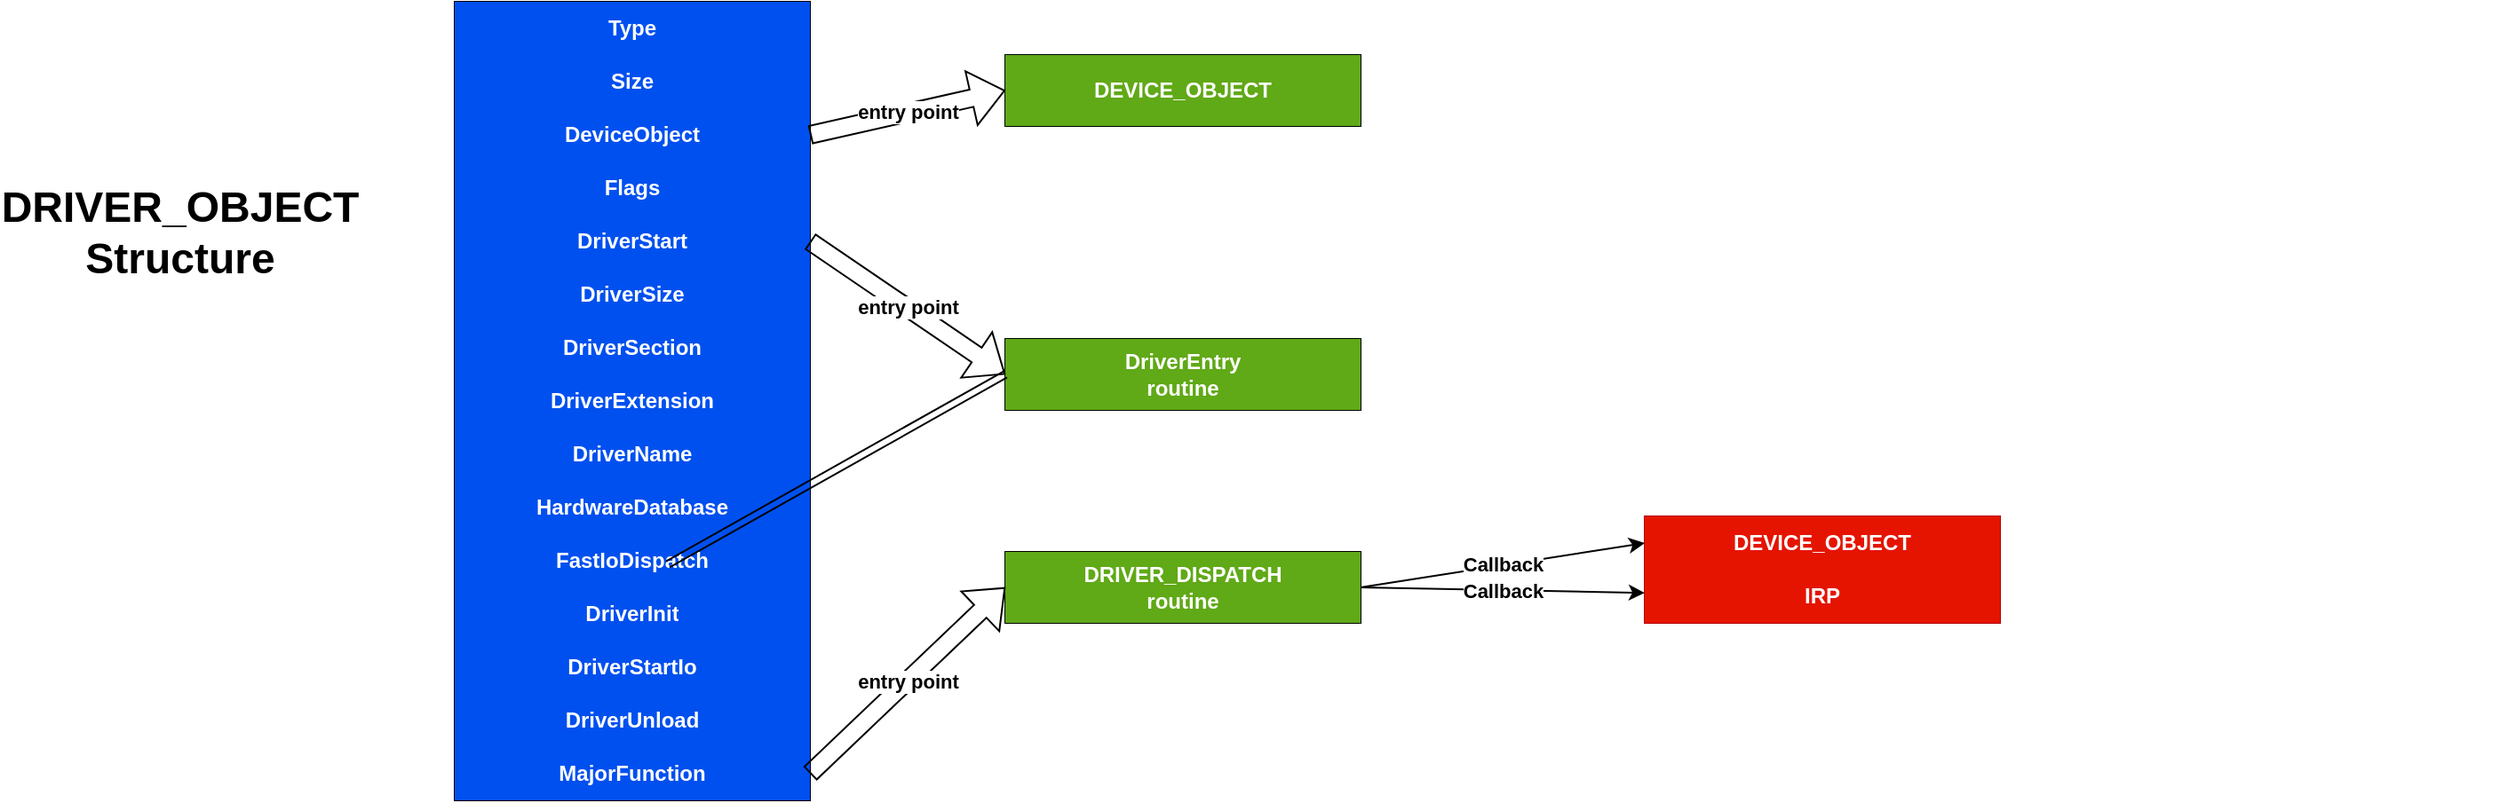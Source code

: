 <mxfile version="13.8.8" type="device"><diagram name="Page-1" id="efa7a0a1-bf9b-a30e-e6df-94a7791c09e9"><mxGraphModel dx="1422" dy="746" grid="1" gridSize="10" guides="1" tooltips="1" connect="1" arrows="1" fold="1" page="1" pageScale="1" pageWidth="826" pageHeight="1169" background="#ffffff" math="0" shadow="0"><root><mxCell id="0"/><mxCell id="1" parent="0"/><mxCell id="Vg2gNI6nrR_MW8v846cs-134" value="" style="shape=table;html=1;whiteSpace=wrap;startSize=0;container=1;collapsible=0;childLayout=tableLayout;fontStyle=1" vertex="1" parent="1"><mxGeometry x="290" y="50" width="200" height="450" as="geometry"/></mxCell><mxCell id="Vg2gNI6nrR_MW8v846cs-135" value="" style="shape=partialRectangle;html=1;whiteSpace=wrap;collapsible=0;dropTarget=0;pointerEvents=0;fillColor=none;top=0;left=0;bottom=0;right=0;points=[[0,0.5],[1,0.5]];portConstraint=eastwest;fontStyle=1" vertex="1" parent="Vg2gNI6nrR_MW8v846cs-134"><mxGeometry width="200" height="30" as="geometry"/></mxCell><mxCell id="Vg2gNI6nrR_MW8v846cs-136" value="Type" style="shape=partialRectangle;html=1;whiteSpace=wrap;connectable=0;fillColor=#0050ef;top=0;left=0;bottom=0;right=0;overflow=hidden;strokeColor=#001DBC;fontColor=#ffffff;fontStyle=1" vertex="1" parent="Vg2gNI6nrR_MW8v846cs-135"><mxGeometry width="200" height="30" as="geometry"/></mxCell><mxCell id="Vg2gNI6nrR_MW8v846cs-139" value="" style="shape=partialRectangle;html=1;whiteSpace=wrap;collapsible=0;dropTarget=0;pointerEvents=0;fillColor=none;top=0;left=0;bottom=0;right=0;points=[[0,0.5],[1,0.5]];portConstraint=eastwest;fontStyle=1" vertex="1" parent="Vg2gNI6nrR_MW8v846cs-134"><mxGeometry y="30" width="200" height="30" as="geometry"/></mxCell><mxCell id="Vg2gNI6nrR_MW8v846cs-140" value="Size" style="shape=partialRectangle;html=1;whiteSpace=wrap;connectable=0;fillColor=#0050ef;top=0;left=0;bottom=0;right=0;overflow=hidden;strokeColor=#001DBC;fontStyle=1;fontColor=#ffffff;" vertex="1" parent="Vg2gNI6nrR_MW8v846cs-139"><mxGeometry width="200" height="30" as="geometry"/></mxCell><mxCell id="Vg2gNI6nrR_MW8v846cs-143" value="" style="shape=partialRectangle;html=1;whiteSpace=wrap;collapsible=0;dropTarget=0;pointerEvents=0;fillColor=none;top=0;left=0;bottom=0;right=0;points=[[0,0.5],[1,0.5]];portConstraint=eastwest;fontStyle=1" vertex="1" parent="Vg2gNI6nrR_MW8v846cs-134"><mxGeometry y="60" width="200" height="30" as="geometry"/></mxCell><mxCell id="Vg2gNI6nrR_MW8v846cs-144" value="DeviceObject" style="shape=partialRectangle;html=1;whiteSpace=wrap;connectable=0;fillColor=#0050ef;top=0;left=0;bottom=0;right=0;overflow=hidden;strokeColor=#001DBC;fontColor=#ffffff;fontStyle=1" vertex="1" parent="Vg2gNI6nrR_MW8v846cs-143"><mxGeometry width="200" height="30" as="geometry"/></mxCell><mxCell id="Vg2gNI6nrR_MW8v846cs-147" style="shape=partialRectangle;html=1;whiteSpace=wrap;collapsible=0;dropTarget=0;pointerEvents=0;fillColor=none;top=0;left=0;bottom=0;right=0;points=[[0,0.5],[1,0.5]];portConstraint=eastwest;fontStyle=1" vertex="1" parent="Vg2gNI6nrR_MW8v846cs-134"><mxGeometry y="90" width="200" height="30" as="geometry"/></mxCell><mxCell id="Vg2gNI6nrR_MW8v846cs-148" value="Flags" style="shape=partialRectangle;html=1;whiteSpace=wrap;connectable=0;fillColor=#0050ef;top=0;left=0;bottom=0;right=0;overflow=hidden;strokeColor=#001DBC;fontStyle=1;fontColor=#ffffff;" vertex="1" parent="Vg2gNI6nrR_MW8v846cs-147"><mxGeometry width="200" height="30" as="geometry"/></mxCell><mxCell id="Vg2gNI6nrR_MW8v846cs-149" style="shape=partialRectangle;html=1;whiteSpace=wrap;collapsible=0;dropTarget=0;pointerEvents=0;fillColor=none;top=0;left=0;bottom=0;right=0;points=[[0,0.5],[1,0.5]];portConstraint=eastwest;fontStyle=1" vertex="1" parent="Vg2gNI6nrR_MW8v846cs-134"><mxGeometry y="120" width="200" height="30" as="geometry"/></mxCell><mxCell id="Vg2gNI6nrR_MW8v846cs-150" value="DriverStart" style="shape=partialRectangle;html=1;whiteSpace=wrap;connectable=0;fillColor=#0050ef;top=0;left=0;bottom=0;right=0;overflow=hidden;strokeColor=#001DBC;fontStyle=1;fontColor=#ffffff;" vertex="1" parent="Vg2gNI6nrR_MW8v846cs-149"><mxGeometry width="200" height="30" as="geometry"/></mxCell><mxCell id="Vg2gNI6nrR_MW8v846cs-151" style="shape=partialRectangle;html=1;whiteSpace=wrap;collapsible=0;dropTarget=0;pointerEvents=0;fillColor=none;top=0;left=0;bottom=0;right=0;points=[[0,0.5],[1,0.5]];portConstraint=eastwest;fontStyle=1" vertex="1" parent="Vg2gNI6nrR_MW8v846cs-134"><mxGeometry y="150" width="200" height="30" as="geometry"/></mxCell><mxCell id="Vg2gNI6nrR_MW8v846cs-152" value="DriverSize" style="shape=partialRectangle;html=1;whiteSpace=wrap;connectable=0;fillColor=#0050ef;top=0;left=0;bottom=0;right=0;overflow=hidden;strokeColor=#001DBC;fontColor=#ffffff;fontStyle=1" vertex="1" parent="Vg2gNI6nrR_MW8v846cs-151"><mxGeometry width="200" height="30" as="geometry"/></mxCell><mxCell id="Vg2gNI6nrR_MW8v846cs-153" style="shape=partialRectangle;html=1;whiteSpace=wrap;collapsible=0;dropTarget=0;pointerEvents=0;fillColor=none;top=0;left=0;bottom=0;right=0;points=[[0,0.5],[1,0.5]];portConstraint=eastwest;fontStyle=1" vertex="1" parent="Vg2gNI6nrR_MW8v846cs-134"><mxGeometry y="180" width="200" height="30" as="geometry"/></mxCell><mxCell id="Vg2gNI6nrR_MW8v846cs-154" value="DriverSection" style="shape=partialRectangle;html=1;whiteSpace=wrap;connectable=0;fillColor=#0050ef;top=0;left=0;bottom=0;right=0;overflow=hidden;strokeColor=#001DBC;fontStyle=1;fontColor=#ffffff;" vertex="1" parent="Vg2gNI6nrR_MW8v846cs-153"><mxGeometry width="200" height="30" as="geometry"/></mxCell><mxCell id="Vg2gNI6nrR_MW8v846cs-302" style="shape=partialRectangle;html=1;whiteSpace=wrap;collapsible=0;dropTarget=0;pointerEvents=0;fillColor=none;top=0;left=0;bottom=0;right=0;points=[[0,0.5],[1,0.5]];portConstraint=eastwest;fontStyle=1" vertex="1" parent="Vg2gNI6nrR_MW8v846cs-134"><mxGeometry y="210" width="200" height="30" as="geometry"/></mxCell><mxCell id="Vg2gNI6nrR_MW8v846cs-303" value="DriverExtension" style="shape=partialRectangle;html=1;whiteSpace=wrap;connectable=0;fillColor=#0050ef;top=0;left=0;bottom=0;right=0;overflow=hidden;strokeColor=#001DBC;fontStyle=1;fontColor=#ffffff;" vertex="1" parent="Vg2gNI6nrR_MW8v846cs-302"><mxGeometry width="200" height="30" as="geometry"/></mxCell><mxCell id="Vg2gNI6nrR_MW8v846cs-300" style="shape=partialRectangle;html=1;whiteSpace=wrap;collapsible=0;dropTarget=0;pointerEvents=0;fillColor=none;top=0;left=0;bottom=0;right=0;points=[[0,0.5],[1,0.5]];portConstraint=eastwest;fontStyle=1" vertex="1" parent="Vg2gNI6nrR_MW8v846cs-134"><mxGeometry y="240" width="200" height="30" as="geometry"/></mxCell><mxCell id="Vg2gNI6nrR_MW8v846cs-301" value="DriverName" style="shape=partialRectangle;html=1;whiteSpace=wrap;connectable=0;fillColor=#0050ef;top=0;left=0;bottom=0;right=0;overflow=hidden;strokeColor=#001DBC;fontStyle=1;fontColor=#ffffff;" vertex="1" parent="Vg2gNI6nrR_MW8v846cs-300"><mxGeometry width="200" height="30" as="geometry"/></mxCell><mxCell id="Vg2gNI6nrR_MW8v846cs-385" style="shape=partialRectangle;html=1;whiteSpace=wrap;collapsible=0;dropTarget=0;pointerEvents=0;fillColor=none;top=0;left=0;bottom=0;right=0;points=[[0,0.5],[1,0.5]];portConstraint=eastwest;fontStyle=1" vertex="1" parent="Vg2gNI6nrR_MW8v846cs-134"><mxGeometry y="270" width="200" height="30" as="geometry"/></mxCell><mxCell id="Vg2gNI6nrR_MW8v846cs-386" value="HardwareDatabase" style="shape=partialRectangle;html=1;whiteSpace=wrap;connectable=0;fillColor=#0050ef;top=0;left=0;bottom=0;right=0;overflow=hidden;strokeColor=#001DBC;fontStyle=1;fontColor=#ffffff;" vertex="1" parent="Vg2gNI6nrR_MW8v846cs-385"><mxGeometry width="200" height="30" as="geometry"/></mxCell><mxCell id="Vg2gNI6nrR_MW8v846cs-383" style="shape=partialRectangle;html=1;whiteSpace=wrap;collapsible=0;dropTarget=0;pointerEvents=0;fillColor=none;top=0;left=0;bottom=0;right=0;points=[[0,0.5],[1,0.5]];portConstraint=eastwest;fontStyle=1" vertex="1" parent="Vg2gNI6nrR_MW8v846cs-134"><mxGeometry y="300" width="200" height="30" as="geometry"/></mxCell><mxCell id="Vg2gNI6nrR_MW8v846cs-384" value="FastIoDispatch" style="shape=partialRectangle;html=1;whiteSpace=wrap;connectable=0;fillColor=#0050ef;top=0;left=0;bottom=0;right=0;overflow=hidden;strokeColor=#001DBC;fontStyle=1;fontColor=#ffffff;" vertex="1" parent="Vg2gNI6nrR_MW8v846cs-383"><mxGeometry width="200" height="30" as="geometry"/></mxCell><mxCell id="Vg2gNI6nrR_MW8v846cs-381" style="shape=partialRectangle;html=1;whiteSpace=wrap;collapsible=0;dropTarget=0;pointerEvents=0;fillColor=none;top=0;left=0;bottom=0;right=0;points=[[0,0.5],[1,0.5]];portConstraint=eastwest;fontStyle=1" vertex="1" parent="Vg2gNI6nrR_MW8v846cs-134"><mxGeometry y="330" width="200" height="30" as="geometry"/></mxCell><mxCell id="Vg2gNI6nrR_MW8v846cs-382" value="DriverInit" style="shape=partialRectangle;html=1;whiteSpace=wrap;connectable=0;fillColor=#0050ef;top=0;left=0;bottom=0;right=0;overflow=hidden;strokeColor=#001DBC;fontStyle=1;fontColor=#ffffff;" vertex="1" parent="Vg2gNI6nrR_MW8v846cs-381"><mxGeometry width="200" height="30" as="geometry"/></mxCell><mxCell id="Vg2gNI6nrR_MW8v846cs-391" style="shape=partialRectangle;html=1;whiteSpace=wrap;collapsible=0;dropTarget=0;pointerEvents=0;fillColor=none;top=0;left=0;bottom=0;right=0;points=[[0,0.5],[1,0.5]];portConstraint=eastwest;fontStyle=1" vertex="1" parent="Vg2gNI6nrR_MW8v846cs-134"><mxGeometry y="360" width="200" height="30" as="geometry"/></mxCell><mxCell id="Vg2gNI6nrR_MW8v846cs-392" value="DriverStartIo" style="shape=partialRectangle;html=1;whiteSpace=wrap;connectable=0;fillColor=#0050ef;top=0;left=0;bottom=0;right=0;overflow=hidden;strokeColor=#001DBC;fontStyle=1;fontColor=#ffffff;" vertex="1" parent="Vg2gNI6nrR_MW8v846cs-391"><mxGeometry width="200" height="30" as="geometry"/></mxCell><mxCell id="Vg2gNI6nrR_MW8v846cs-389" style="shape=partialRectangle;html=1;whiteSpace=wrap;collapsible=0;dropTarget=0;pointerEvents=0;fillColor=none;top=0;left=0;bottom=0;right=0;points=[[0,0.5],[1,0.5]];portConstraint=eastwest;fontStyle=1" vertex="1" parent="Vg2gNI6nrR_MW8v846cs-134"><mxGeometry y="390" width="200" height="30" as="geometry"/></mxCell><mxCell id="Vg2gNI6nrR_MW8v846cs-390" value="DriverUnload" style="shape=partialRectangle;html=1;whiteSpace=wrap;connectable=0;fillColor=#0050ef;top=0;left=0;bottom=0;right=0;overflow=hidden;strokeColor=#001DBC;fontStyle=1;fontColor=#ffffff;" vertex="1" parent="Vg2gNI6nrR_MW8v846cs-389"><mxGeometry width="200" height="30" as="geometry"/></mxCell><mxCell id="Vg2gNI6nrR_MW8v846cs-387" style="shape=partialRectangle;html=1;whiteSpace=wrap;collapsible=0;dropTarget=0;pointerEvents=0;fillColor=none;top=0;left=0;bottom=0;right=0;points=[[0,0.5],[1,0.5]];portConstraint=eastwest;fontStyle=1" vertex="1" parent="Vg2gNI6nrR_MW8v846cs-134"><mxGeometry y="420" width="200" height="30" as="geometry"/></mxCell><mxCell id="Vg2gNI6nrR_MW8v846cs-388" value="MajorFunction" style="shape=partialRectangle;html=1;whiteSpace=wrap;connectable=0;fillColor=#0050ef;top=0;left=0;bottom=0;right=0;overflow=hidden;strokeColor=#001DBC;fontStyle=1;fontColor=#ffffff;" vertex="1" parent="Vg2gNI6nrR_MW8v846cs-387"><mxGeometry width="200" height="30" as="geometry"/></mxCell><mxCell id="Vg2gNI6nrR_MW8v846cs-155" value="DRIVER_OBJECT&lt;br&gt;&lt;div&gt;Structure&lt;/div&gt;" style="text;strokeColor=none;fillColor=none;html=1;fontSize=24;fontStyle=1;verticalAlign=middle;align=center;" vertex="1" parent="1"><mxGeometry x="50" y="160" width="170" height="40" as="geometry"/></mxCell><mxCell id="Vg2gNI6nrR_MW8v846cs-223" value="" style="shape=table;html=1;whiteSpace=wrap;startSize=0;container=1;collapsible=0;childLayout=tableLayout;fontStyle=1" vertex="1" parent="1"><mxGeometry x="600" y="240" width="200" height="40" as="geometry"/></mxCell><mxCell id="Vg2gNI6nrR_MW8v846cs-224" value="" style="shape=partialRectangle;html=1;whiteSpace=wrap;collapsible=0;dropTarget=0;pointerEvents=0;fillColor=none;top=0;left=0;bottom=0;right=0;points=[[0,0.5],[1,0.5]];portConstraint=eastwest;fontStyle=1" vertex="1" parent="Vg2gNI6nrR_MW8v846cs-223"><mxGeometry width="200" height="40" as="geometry"/></mxCell><mxCell id="Vg2gNI6nrR_MW8v846cs-225" value="&lt;div&gt;DriverEntry&lt;/div&gt;&lt;div&gt;routine&lt;/div&gt;" style="shape=partialRectangle;html=1;whiteSpace=wrap;connectable=0;fillColor=#60a917;top=0;left=0;bottom=0;right=0;overflow=hidden;strokeColor=#2D7600;fontStyle=1;fontColor=#ffffff;" vertex="1" parent="Vg2gNI6nrR_MW8v846cs-224"><mxGeometry width="200" height="40" as="geometry"/></mxCell><mxCell id="Vg2gNI6nrR_MW8v846cs-230" style="rounded=0;orthogonalLoop=1;jettySize=auto;html=1;entryX=0;entryY=0.5;entryDx=0;entryDy=0;shape=link;exitX=1;exitY=0.5;exitDx=0;exitDy=0;fontStyle=1" edge="1" parent="1" source="Vg2gNI6nrR_MW8v846cs-278" target="Vg2gNI6nrR_MW8v846cs-224"><mxGeometry relative="1" as="geometry"><mxPoint x="410" y="367" as="sourcePoint"/><mxPoint x="490" y="367" as="targetPoint"/></mxGeometry></mxCell><mxCell id="Vg2gNI6nrR_MW8v846cs-249" style="shape=partialRectangle;html=1;whiteSpace=wrap;collapsible=0;dropTarget=0;pointerEvents=0;fillColor=none;top=0;left=0;bottom=0;right=0;points=[[0,0.5],[1,0.5]];portConstraint=eastwest;fontStyle=1" vertex="1" parent="1"><mxGeometry x="1240" y="330" width="200" height="80" as="geometry"/></mxCell><mxCell id="Vg2gNI6nrR_MW8v846cs-263" value="entry point" style="rounded=0;orthogonalLoop=1;jettySize=auto;html=1;entryX=0;entryY=0.5;entryDx=0;entryDy=0;shape=flexArrow;exitX=1;exitY=0.5;exitDx=0;exitDy=0;fontStyle=1;" edge="1" parent="1" source="Vg2gNI6nrR_MW8v846cs-149" target="Vg2gNI6nrR_MW8v846cs-224"><mxGeometry relative="1" as="geometry"><mxPoint x="430" y="-161" as="sourcePoint"/><mxPoint x="770" y="-373" as="targetPoint"/></mxGeometry></mxCell><mxCell id="Vg2gNI6nrR_MW8v846cs-393" value="" style="shape=table;html=1;whiteSpace=wrap;startSize=0;container=1;collapsible=0;childLayout=tableLayout;fontStyle=1" vertex="1" parent="1"><mxGeometry x="600" y="360" width="200" height="40" as="geometry"/></mxCell><mxCell id="Vg2gNI6nrR_MW8v846cs-394" value="" style="shape=partialRectangle;html=1;whiteSpace=wrap;collapsible=0;dropTarget=0;pointerEvents=0;fillColor=none;top=0;left=0;bottom=0;right=0;points=[[0,0.5],[1,0.5]];portConstraint=eastwest;fontStyle=1" vertex="1" parent="Vg2gNI6nrR_MW8v846cs-393"><mxGeometry width="200" height="40" as="geometry"/></mxCell><mxCell id="Vg2gNI6nrR_MW8v846cs-395" value="DRIVER_DISPATCH&lt;div&gt;routine&lt;/div&gt;" style="shape=partialRectangle;html=1;whiteSpace=wrap;connectable=0;fillColor=#60a917;top=0;left=0;bottom=0;right=0;overflow=hidden;strokeColor=#2D7600;fontStyle=1;fontColor=#ffffff;" vertex="1" parent="Vg2gNI6nrR_MW8v846cs-394"><mxGeometry width="200" height="40" as="geometry"/></mxCell><mxCell id="Vg2gNI6nrR_MW8v846cs-396" value="entry point" style="rounded=0;orthogonalLoop=1;jettySize=auto;html=1;entryX=0;entryY=0.5;entryDx=0;entryDy=0;shape=flexArrow;exitX=1;exitY=0.5;exitDx=0;exitDy=0;fontStyle=1;" edge="1" parent="1" target="Vg2gNI6nrR_MW8v846cs-394" source="Vg2gNI6nrR_MW8v846cs-387"><mxGeometry relative="1" as="geometry"><mxPoint x="510" y="305" as="sourcePoint"/><mxPoint x="790" y="-253" as="targetPoint"/></mxGeometry></mxCell><mxCell id="Vg2gNI6nrR_MW8v846cs-397" value="" style="shape=table;html=1;whiteSpace=wrap;startSize=0;container=1;collapsible=0;childLayout=tableLayout;fontStyle=1;fillColor=#e51400;strokeColor=#B20000;fontColor=#ffffff;" vertex="1" parent="1"><mxGeometry x="960" y="340" width="200" height="60" as="geometry"/></mxCell><mxCell id="Vg2gNI6nrR_MW8v846cs-398" value="" style="shape=partialRectangle;html=1;whiteSpace=wrap;collapsible=0;dropTarget=0;pointerEvents=0;fillColor=none;top=0;left=0;bottom=0;right=0;points=[[0,0.5],[1,0.5]];portConstraint=eastwest;fontStyle=1" vertex="1" parent="Vg2gNI6nrR_MW8v846cs-397"><mxGeometry width="200" height="30" as="geometry"/></mxCell><mxCell id="Vg2gNI6nrR_MW8v846cs-399" value="DEVICE_OBJECT" style="shape=partialRectangle;html=1;whiteSpace=wrap;connectable=0;fillColor=#e51400;top=0;left=0;bottom=0;right=0;overflow=hidden;strokeColor=#B20000;fontStyle=1;fontColor=#ffffff;" vertex="1" parent="Vg2gNI6nrR_MW8v846cs-398"><mxGeometry width="200" height="30" as="geometry"/></mxCell><mxCell id="Vg2gNI6nrR_MW8v846cs-400" style="shape=partialRectangle;html=1;whiteSpace=wrap;collapsible=0;dropTarget=0;pointerEvents=0;fillColor=none;top=0;left=0;bottom=0;right=0;points=[[0,0.5],[1,0.5]];portConstraint=eastwest;fontStyle=1" vertex="1" parent="Vg2gNI6nrR_MW8v846cs-397"><mxGeometry y="30" width="200" height="30" as="geometry"/></mxCell><mxCell id="Vg2gNI6nrR_MW8v846cs-401" value="IRP" style="shape=partialRectangle;html=1;whiteSpace=wrap;connectable=0;fillColor=#e51400;top=0;left=0;bottom=0;right=0;overflow=hidden;strokeColor=#B20000;fontStyle=1;fontColor=#ffffff;" vertex="1" parent="Vg2gNI6nrR_MW8v846cs-400"><mxGeometry width="200" height="30" as="geometry"/></mxCell><mxCell id="Vg2gNI6nrR_MW8v846cs-410" value="Callback" style="rounded=0;orthogonalLoop=1;jettySize=auto;html=1;entryX=0;entryY=0.5;entryDx=0;entryDy=0;exitX=1;exitY=0.5;exitDx=0;exitDy=0;fontStyle=1;" edge="1" parent="1" source="Vg2gNI6nrR_MW8v846cs-394" target="Vg2gNI6nrR_MW8v846cs-398"><mxGeometry relative="1" as="geometry"><mxPoint x="500" y="495" as="sourcePoint"/><mxPoint x="610" y="390" as="targetPoint"/></mxGeometry></mxCell><mxCell id="Vg2gNI6nrR_MW8v846cs-411" value="Callback" style="rounded=0;orthogonalLoop=1;jettySize=auto;html=1;exitX=1;exitY=0.5;exitDx=0;exitDy=0;fontStyle=1;" edge="1" parent="1" source="Vg2gNI6nrR_MW8v846cs-394" target="Vg2gNI6nrR_MW8v846cs-400"><mxGeometry relative="1" as="geometry"><mxPoint x="810" y="390" as="sourcePoint"/><mxPoint x="950" y="365" as="targetPoint"/></mxGeometry></mxCell><mxCell id="Vg2gNI6nrR_MW8v846cs-412" value="" style="shape=table;html=1;whiteSpace=wrap;startSize=0;container=1;collapsible=0;childLayout=tableLayout;fontStyle=1" vertex="1" parent="1"><mxGeometry x="600" y="80" width="200" height="40" as="geometry"/></mxCell><mxCell id="Vg2gNI6nrR_MW8v846cs-413" value="" style="shape=partialRectangle;html=1;whiteSpace=wrap;collapsible=0;dropTarget=0;pointerEvents=0;fillColor=none;top=0;left=0;bottom=0;right=0;points=[[0,0.5],[1,0.5]];portConstraint=eastwest;fontStyle=1" vertex="1" parent="Vg2gNI6nrR_MW8v846cs-412"><mxGeometry width="200" height="40" as="geometry"/></mxCell><mxCell id="Vg2gNI6nrR_MW8v846cs-414" value="DEVICE_OBJECT" style="shape=partialRectangle;html=1;whiteSpace=wrap;connectable=0;fillColor=#60a917;top=0;left=0;bottom=0;right=0;overflow=hidden;strokeColor=#2D7600;fontStyle=1;fontColor=#ffffff;" vertex="1" parent="Vg2gNI6nrR_MW8v846cs-413"><mxGeometry width="200" height="40" as="geometry"/></mxCell><mxCell id="Vg2gNI6nrR_MW8v846cs-415" value="entry point" style="rounded=0;orthogonalLoop=1;jettySize=auto;html=1;entryX=0;entryY=0.5;entryDx=0;entryDy=0;shape=flexArrow;exitX=1;exitY=0.5;exitDx=0;exitDy=0;fontStyle=1;" edge="1" parent="1" source="Vg2gNI6nrR_MW8v846cs-143" target="Vg2gNI6nrR_MW8v846cs-413"><mxGeometry relative="1" as="geometry"><mxPoint x="500" y="195" as="sourcePoint"/><mxPoint x="610" y="270" as="targetPoint"/></mxGeometry></mxCell></root></mxGraphModel></diagram></mxfile>